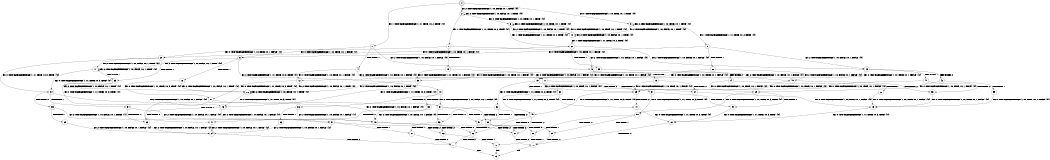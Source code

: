 digraph BCG {
size = "7, 10.5";
center = TRUE;
node [shape = circle];
0 [peripheries = 2];
0 -> 1 [label = "EX !1 !ATOMIC_EXCH_BRANCH (1, +1, TRUE, +0, 2, TRUE) !{0}"];
0 -> 2 [label = "EX !2 !ATOMIC_EXCH_BRANCH (1, +0, FALSE, +0, 1, TRUE) !{0}"];
0 -> 3 [label = "EX !0 !ATOMIC_EXCH_BRANCH (1, +0, TRUE, +0, 1, TRUE) !{0}"];
1 -> 4 [label = "TERMINATE !1"];
1 -> 5 [label = "EX !2 !ATOMIC_EXCH_BRANCH (1, +0, FALSE, +0, 1, FALSE) !{0}"];
1 -> 6 [label = "EX !0 !ATOMIC_EXCH_BRANCH (1, +0, TRUE, +0, 1, FALSE) !{0}"];
2 -> 7 [label = "EX !1 !ATOMIC_EXCH_BRANCH (1, +1, TRUE, +0, 2, TRUE) !{0}"];
2 -> 8 [label = "EX !0 !ATOMIC_EXCH_BRANCH (1, +0, TRUE, +0, 1, TRUE) !{0}"];
2 -> 2 [label = "EX !2 !ATOMIC_EXCH_BRANCH (1, +0, FALSE, +0, 1, TRUE) !{0}"];
3 -> 9 [label = "EX !1 !ATOMIC_EXCH_BRANCH (1, +1, TRUE, +0, 2, TRUE) !{0}"];
3 -> 10 [label = "EX !2 !ATOMIC_EXCH_BRANCH (1, +0, FALSE, +0, 1, TRUE) !{0}"];
3 -> 3 [label = "EX !0 !ATOMIC_EXCH_BRANCH (1, +0, TRUE, +0, 1, TRUE) !{0}"];
4 -> 11 [label = "EX !2 !ATOMIC_EXCH_BRANCH (1, +0, FALSE, +0, 1, FALSE) !{0}"];
4 -> 12 [label = "EX !0 !ATOMIC_EXCH_BRANCH (1, +0, TRUE, +0, 1, FALSE) !{0}"];
5 -> 13 [label = "TERMINATE !1"];
5 -> 14 [label = "TERMINATE !2"];
5 -> 15 [label = "EX !0 !ATOMIC_EXCH_BRANCH (1, +0, TRUE, +0, 1, FALSE) !{0}"];
6 -> 16 [label = "TERMINATE !1"];
6 -> 17 [label = "EX !2 !ATOMIC_EXCH_BRANCH (1, +0, FALSE, +0, 1, TRUE) !{0}"];
6 -> 18 [label = "EX !0 !ATOMIC_EXCH_BRANCH (1, +1, TRUE, +0, 3, TRUE) !{0}"];
7 -> 19 [label = "TERMINATE !1"];
7 -> 20 [label = "EX !0 !ATOMIC_EXCH_BRANCH (1, +0, TRUE, +0, 1, FALSE) !{0}"];
7 -> 5 [label = "EX !2 !ATOMIC_EXCH_BRANCH (1, +0, FALSE, +0, 1, FALSE) !{0}"];
8 -> 21 [label = "EX !1 !ATOMIC_EXCH_BRANCH (1, +1, TRUE, +0, 2, TRUE) !{0}"];
8 -> 10 [label = "EX !2 !ATOMIC_EXCH_BRANCH (1, +0, FALSE, +0, 1, TRUE) !{0}"];
8 -> 8 [label = "EX !0 !ATOMIC_EXCH_BRANCH (1, +0, TRUE, +0, 1, TRUE) !{0}"];
9 -> 22 [label = "TERMINATE !1"];
9 -> 23 [label = "EX !2 !ATOMIC_EXCH_BRANCH (1, +0, FALSE, +0, 1, FALSE) !{0}"];
9 -> 6 [label = "EX !0 !ATOMIC_EXCH_BRANCH (1, +0, TRUE, +0, 1, FALSE) !{0}"];
10 -> 21 [label = "EX !1 !ATOMIC_EXCH_BRANCH (1, +1, TRUE, +0, 2, TRUE) !{0}"];
10 -> 10 [label = "EX !2 !ATOMIC_EXCH_BRANCH (1, +0, FALSE, +0, 1, TRUE) !{0}"];
10 -> 8 [label = "EX !0 !ATOMIC_EXCH_BRANCH (1, +0, TRUE, +0, 1, TRUE) !{0}"];
11 -> 24 [label = "TERMINATE !2"];
11 -> 25 [label = "EX !0 !ATOMIC_EXCH_BRANCH (1, +0, TRUE, +0, 1, FALSE) !{0}"];
12 -> 26 [label = "EX !2 !ATOMIC_EXCH_BRANCH (1, +0, FALSE, +0, 1, TRUE) !{0}"];
12 -> 27 [label = "EX !0 !ATOMIC_EXCH_BRANCH (1, +1, TRUE, +0, 3, TRUE) !{0}"];
13 -> 24 [label = "TERMINATE !2"];
13 -> 25 [label = "EX !0 !ATOMIC_EXCH_BRANCH (1, +0, TRUE, +0, 1, FALSE) !{0}"];
14 -> 28 [label = "TERMINATE !1"];
14 -> 29 [label = "EX !0 !ATOMIC_EXCH_BRANCH (1, +0, TRUE, +0, 1, FALSE) !{0}"];
15 -> 30 [label = "TERMINATE !1"];
15 -> 31 [label = "TERMINATE !2"];
15 -> 32 [label = "EX !0 !ATOMIC_EXCH_BRANCH (1, +1, TRUE, +0, 3, TRUE) !{0}"];
16 -> 26 [label = "EX !2 !ATOMIC_EXCH_BRANCH (1, +0, FALSE, +0, 1, TRUE) !{0}"];
16 -> 27 [label = "EX !0 !ATOMIC_EXCH_BRANCH (1, +1, TRUE, +0, 3, TRUE) !{0}"];
17 -> 33 [label = "TERMINATE !1"];
17 -> 17 [label = "EX !2 !ATOMIC_EXCH_BRANCH (1, +0, FALSE, +0, 1, TRUE) !{0}"];
17 -> 34 [label = "EX !0 !ATOMIC_EXCH_BRANCH (1, +1, TRUE, +0, 3, TRUE) !{0}"];
18 -> 35 [label = "TERMINATE !1"];
18 -> 36 [label = "TERMINATE !0"];
18 -> 37 [label = "EX !2 !ATOMIC_EXCH_BRANCH (1, +0, FALSE, +0, 1, FALSE) !{0}"];
19 -> 38 [label = "EX !0 !ATOMIC_EXCH_BRANCH (1, +0, TRUE, +0, 1, FALSE) !{0}"];
19 -> 11 [label = "EX !2 !ATOMIC_EXCH_BRANCH (1, +0, FALSE, +0, 1, FALSE) !{0}"];
20 -> 33 [label = "TERMINATE !1"];
20 -> 17 [label = "EX !2 !ATOMIC_EXCH_BRANCH (1, +0, FALSE, +0, 1, TRUE) !{0}"];
20 -> 34 [label = "EX !0 !ATOMIC_EXCH_BRANCH (1, +1, TRUE, +0, 3, TRUE) !{0}"];
21 -> 39 [label = "TERMINATE !1"];
21 -> 23 [label = "EX !2 !ATOMIC_EXCH_BRANCH (1, +0, FALSE, +0, 1, FALSE) !{0}"];
21 -> 20 [label = "EX !0 !ATOMIC_EXCH_BRANCH (1, +0, TRUE, +0, 1, FALSE) !{0}"];
22 -> 40 [label = "EX !2 !ATOMIC_EXCH_BRANCH (1, +0, FALSE, +0, 1, FALSE) !{0}"];
22 -> 12 [label = "EX !0 !ATOMIC_EXCH_BRANCH (1, +0, TRUE, +0, 1, FALSE) !{0}"];
23 -> 41 [label = "TERMINATE !1"];
23 -> 42 [label = "TERMINATE !2"];
23 -> 15 [label = "EX !0 !ATOMIC_EXCH_BRANCH (1, +0, TRUE, +0, 1, FALSE) !{0}"];
24 -> 43 [label = "EX !0 !ATOMIC_EXCH_BRANCH (1, +0, TRUE, +0, 1, FALSE) !{0}"];
25 -> 44 [label = "TERMINATE !2"];
25 -> 45 [label = "EX !0 !ATOMIC_EXCH_BRANCH (1, +1, TRUE, +0, 3, TRUE) !{0}"];
26 -> 26 [label = "EX !2 !ATOMIC_EXCH_BRANCH (1, +0, FALSE, +0, 1, TRUE) !{0}"];
26 -> 46 [label = "EX !0 !ATOMIC_EXCH_BRANCH (1, +1, TRUE, +0, 3, TRUE) !{0}"];
27 -> 47 [label = "TERMINATE !0"];
27 -> 48 [label = "EX !2 !ATOMIC_EXCH_BRANCH (1, +0, FALSE, +0, 1, FALSE) !{0}"];
28 -> 43 [label = "EX !0 !ATOMIC_EXCH_BRANCH (1, +0, TRUE, +0, 1, FALSE) !{0}"];
29 -> 49 [label = "TERMINATE !1"];
29 -> 50 [label = "EX !0 !ATOMIC_EXCH_BRANCH (1, +1, TRUE, +0, 3, TRUE) !{0}"];
30 -> 44 [label = "TERMINATE !2"];
30 -> 45 [label = "EX !0 !ATOMIC_EXCH_BRANCH (1, +1, TRUE, +0, 3, TRUE) !{0}"];
31 -> 49 [label = "TERMINATE !1"];
31 -> 50 [label = "EX !0 !ATOMIC_EXCH_BRANCH (1, +1, TRUE, +0, 3, TRUE) !{0}"];
32 -> 51 [label = "TERMINATE !1"];
32 -> 52 [label = "TERMINATE !2"];
32 -> 53 [label = "TERMINATE !0"];
33 -> 26 [label = "EX !2 !ATOMIC_EXCH_BRANCH (1, +0, FALSE, +0, 1, TRUE) !{0}"];
33 -> 46 [label = "EX !0 !ATOMIC_EXCH_BRANCH (1, +1, TRUE, +0, 3, TRUE) !{0}"];
34 -> 54 [label = "TERMINATE !1"];
34 -> 55 [label = "TERMINATE !0"];
34 -> 37 [label = "EX !2 !ATOMIC_EXCH_BRANCH (1, +0, FALSE, +0, 1, FALSE) !{0}"];
35 -> 47 [label = "TERMINATE !0"];
35 -> 48 [label = "EX !2 !ATOMIC_EXCH_BRANCH (1, +0, FALSE, +0, 1, FALSE) !{0}"];
36 -> 56 [label = "TERMINATE !1"];
36 -> 57 [label = "EX !2 !ATOMIC_EXCH_BRANCH (1, +0, FALSE, +0, 1, FALSE) !{1}"];
37 -> 51 [label = "TERMINATE !1"];
37 -> 52 [label = "TERMINATE !2"];
37 -> 53 [label = "TERMINATE !0"];
38 -> 26 [label = "EX !2 !ATOMIC_EXCH_BRANCH (1, +0, FALSE, +0, 1, TRUE) !{0}"];
38 -> 46 [label = "EX !0 !ATOMIC_EXCH_BRANCH (1, +1, TRUE, +0, 3, TRUE) !{0}"];
39 -> 40 [label = "EX !2 !ATOMIC_EXCH_BRANCH (1, +0, FALSE, +0, 1, FALSE) !{0}"];
39 -> 38 [label = "EX !0 !ATOMIC_EXCH_BRANCH (1, +0, TRUE, +0, 1, FALSE) !{0}"];
40 -> 58 [label = "TERMINATE !2"];
40 -> 25 [label = "EX !0 !ATOMIC_EXCH_BRANCH (1, +0, TRUE, +0, 1, FALSE) !{0}"];
41 -> 58 [label = "TERMINATE !2"];
41 -> 25 [label = "EX !0 !ATOMIC_EXCH_BRANCH (1, +0, TRUE, +0, 1, FALSE) !{0}"];
42 -> 59 [label = "TERMINATE !1"];
42 -> 29 [label = "EX !0 !ATOMIC_EXCH_BRANCH (1, +0, TRUE, +0, 1, FALSE) !{0}"];
43 -> 60 [label = "EX !0 !ATOMIC_EXCH_BRANCH (1, +1, TRUE, +0, 3, TRUE) !{0}"];
44 -> 60 [label = "EX !0 !ATOMIC_EXCH_BRANCH (1, +1, TRUE, +0, 3, TRUE) !{0}"];
45 -> 61 [label = "TERMINATE !2"];
45 -> 62 [label = "TERMINATE !0"];
46 -> 63 [label = "TERMINATE !0"];
46 -> 48 [label = "EX !2 !ATOMIC_EXCH_BRANCH (1, +0, FALSE, +0, 1, FALSE) !{0}"];
47 -> 64 [label = "EX !2 !ATOMIC_EXCH_BRANCH (1, +0, FALSE, +0, 1, FALSE) !{2}"];
48 -> 61 [label = "TERMINATE !2"];
48 -> 62 [label = "TERMINATE !0"];
49 -> 60 [label = "EX !0 !ATOMIC_EXCH_BRANCH (1, +1, TRUE, +0, 3, TRUE) !{0}"];
50 -> 65 [label = "TERMINATE !1"];
50 -> 66 [label = "TERMINATE !0"];
51 -> 61 [label = "TERMINATE !2"];
51 -> 62 [label = "TERMINATE !0"];
52 -> 65 [label = "TERMINATE !1"];
52 -> 66 [label = "TERMINATE !0"];
53 -> 67 [label = "TERMINATE !1"];
53 -> 68 [label = "TERMINATE !2"];
54 -> 63 [label = "TERMINATE !0"];
54 -> 48 [label = "EX !2 !ATOMIC_EXCH_BRANCH (1, +0, FALSE, +0, 1, FALSE) !{0}"];
55 -> 69 [label = "TERMINATE !1"];
55 -> 57 [label = "EX !2 !ATOMIC_EXCH_BRANCH (1, +0, FALSE, +0, 1, FALSE) !{1}"];
56 -> 64 [label = "EX !2 !ATOMIC_EXCH_BRANCH (1, +0, FALSE, +0, 1, FALSE) !{2}"];
57 -> 67 [label = "TERMINATE !1"];
57 -> 68 [label = "TERMINATE !2"];
58 -> 43 [label = "EX !0 !ATOMIC_EXCH_BRANCH (1, +0, TRUE, +0, 1, FALSE) !{0}"];
59 -> 43 [label = "EX !0 !ATOMIC_EXCH_BRANCH (1, +0, TRUE, +0, 1, FALSE) !{0}"];
60 -> 70 [label = "TERMINATE !0"];
61 -> 70 [label = "TERMINATE !0"];
62 -> 71 [label = "TERMINATE !2"];
63 -> 64 [label = "EX !2 !ATOMIC_EXCH_BRANCH (1, +0, FALSE, +0, 1, FALSE) !{2}"];
64 -> 71 [label = "TERMINATE !2"];
65 -> 70 [label = "TERMINATE !0"];
66 -> 72 [label = "TERMINATE !1"];
67 -> 71 [label = "TERMINATE !2"];
68 -> 72 [label = "TERMINATE !1"];
69 -> 64 [label = "EX !2 !ATOMIC_EXCH_BRANCH (1, +0, FALSE, +0, 1, FALSE) !{2}"];
70 -> 73 [label = "exit"];
71 -> 73 [label = "exit"];
72 -> 73 [label = "exit"];
}
